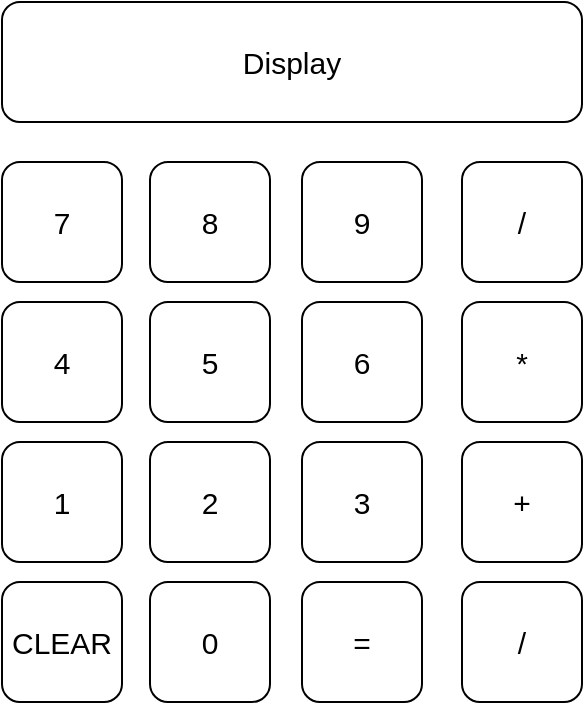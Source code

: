 <mxfile version="24.7.12">
  <diagram name="Page-1" id="mZGmTD_7BPJK_VsaXUO8">
    <mxGraphModel dx="954" dy="592" grid="1" gridSize="11" guides="1" tooltips="1" connect="1" arrows="1" fold="1" page="0" pageScale="1" pageWidth="827" pageHeight="1169" math="0" shadow="0">
      <root>
        <mxCell id="0" />
        <mxCell id="1" parent="0" />
        <mxCell id="TLmozkFcP366Yc0Cbgc4-1" value="Display" style="rounded=1;whiteSpace=wrap;html=1;fontSize=15;" vertex="1" parent="1">
          <mxGeometry x="310" y="140" width="290" height="60" as="geometry" />
        </mxCell>
        <mxCell id="TLmozkFcP366Yc0Cbgc4-2" value="7" style="rounded=1;whiteSpace=wrap;html=1;fontSize=15;" vertex="1" parent="1">
          <mxGeometry x="310" y="220" width="60" height="60" as="geometry" />
        </mxCell>
        <mxCell id="TLmozkFcP366Yc0Cbgc4-3" value="8" style="rounded=1;whiteSpace=wrap;html=1;fontSize=15;" vertex="1" parent="1">
          <mxGeometry x="384" y="220" width="60" height="60" as="geometry" />
        </mxCell>
        <mxCell id="TLmozkFcP366Yc0Cbgc4-4" value="9" style="rounded=1;whiteSpace=wrap;html=1;fontSize=15;" vertex="1" parent="1">
          <mxGeometry x="460" y="220" width="60" height="60" as="geometry" />
        </mxCell>
        <mxCell id="TLmozkFcP366Yc0Cbgc4-6" value="/" style="rounded=1;whiteSpace=wrap;html=1;fontSize=15;" vertex="1" parent="1">
          <mxGeometry x="540" y="220" width="60" height="60" as="geometry" />
        </mxCell>
        <mxCell id="TLmozkFcP366Yc0Cbgc4-7" value="4" style="rounded=1;whiteSpace=wrap;html=1;fontSize=15;" vertex="1" parent="1">
          <mxGeometry x="310" y="290" width="60" height="60" as="geometry" />
        </mxCell>
        <mxCell id="TLmozkFcP366Yc0Cbgc4-8" value="5" style="rounded=1;whiteSpace=wrap;html=1;fontSize=15;" vertex="1" parent="1">
          <mxGeometry x="384" y="290" width="60" height="60" as="geometry" />
        </mxCell>
        <mxCell id="TLmozkFcP366Yc0Cbgc4-9" value="6" style="rounded=1;whiteSpace=wrap;html=1;fontSize=15;" vertex="1" parent="1">
          <mxGeometry x="460" y="290" width="60" height="60" as="geometry" />
        </mxCell>
        <mxCell id="TLmozkFcP366Yc0Cbgc4-10" value="*" style="rounded=1;whiteSpace=wrap;html=1;fontSize=15;" vertex="1" parent="1">
          <mxGeometry x="540" y="290" width="60" height="60" as="geometry" />
        </mxCell>
        <mxCell id="TLmozkFcP366Yc0Cbgc4-11" value="1" style="rounded=1;whiteSpace=wrap;html=1;fontSize=15;" vertex="1" parent="1">
          <mxGeometry x="310" y="360" width="60" height="60" as="geometry" />
        </mxCell>
        <mxCell id="TLmozkFcP366Yc0Cbgc4-12" value="2" style="rounded=1;whiteSpace=wrap;html=1;fontSize=15;" vertex="1" parent="1">
          <mxGeometry x="384" y="360" width="60" height="60" as="geometry" />
        </mxCell>
        <mxCell id="TLmozkFcP366Yc0Cbgc4-13" value="3" style="rounded=1;whiteSpace=wrap;html=1;fontSize=15;" vertex="1" parent="1">
          <mxGeometry x="460" y="360" width="60" height="60" as="geometry" />
        </mxCell>
        <mxCell id="TLmozkFcP366Yc0Cbgc4-14" value="+" style="rounded=1;whiteSpace=wrap;html=1;fontSize=15;" vertex="1" parent="1">
          <mxGeometry x="540" y="360" width="60" height="60" as="geometry" />
        </mxCell>
        <mxCell id="TLmozkFcP366Yc0Cbgc4-15" value="CLEAR" style="rounded=1;whiteSpace=wrap;html=1;fontSize=15;" vertex="1" parent="1">
          <mxGeometry x="310" y="430" width="60" height="60" as="geometry" />
        </mxCell>
        <mxCell id="TLmozkFcP366Yc0Cbgc4-16" value="0" style="rounded=1;whiteSpace=wrap;html=1;fontSize=15;" vertex="1" parent="1">
          <mxGeometry x="384" y="430" width="60" height="60" as="geometry" />
        </mxCell>
        <mxCell id="TLmozkFcP366Yc0Cbgc4-17" value="=" style="rounded=1;whiteSpace=wrap;html=1;fontSize=15;" vertex="1" parent="1">
          <mxGeometry x="460" y="430" width="60" height="60" as="geometry" />
        </mxCell>
        <mxCell id="TLmozkFcP366Yc0Cbgc4-18" value="/" style="rounded=1;whiteSpace=wrap;html=1;fontSize=15;" vertex="1" parent="1">
          <mxGeometry x="540" y="430" width="60" height="60" as="geometry" />
        </mxCell>
      </root>
    </mxGraphModel>
  </diagram>
</mxfile>
